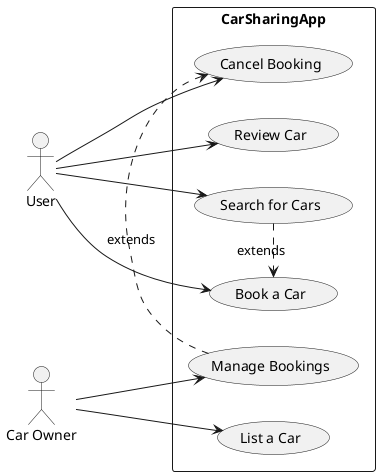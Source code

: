
```plantuml
@startuml CarSharingApp_UseCase
left to right direction
skinparam packageStyle rectangle

actor "User" as user
actor "Car Owner" as owner

rectangle CarSharingApp {
  user --> (Search for Cars)
  user --> (Book a Car)
  user --> (Cancel Booking)
  user --> (Review Car)
  owner --> (List a Car)
  owner --> (Manage Bookings)
  (Search for Cars) .> (Book a Car) : extends
  (Manage Bookings) .> (Cancel Booking) : extends
}

@enduml
```

This diagram shows the core user interactions with the car sharing app, including both "User" and "Car Owner" actors and their use cases.
